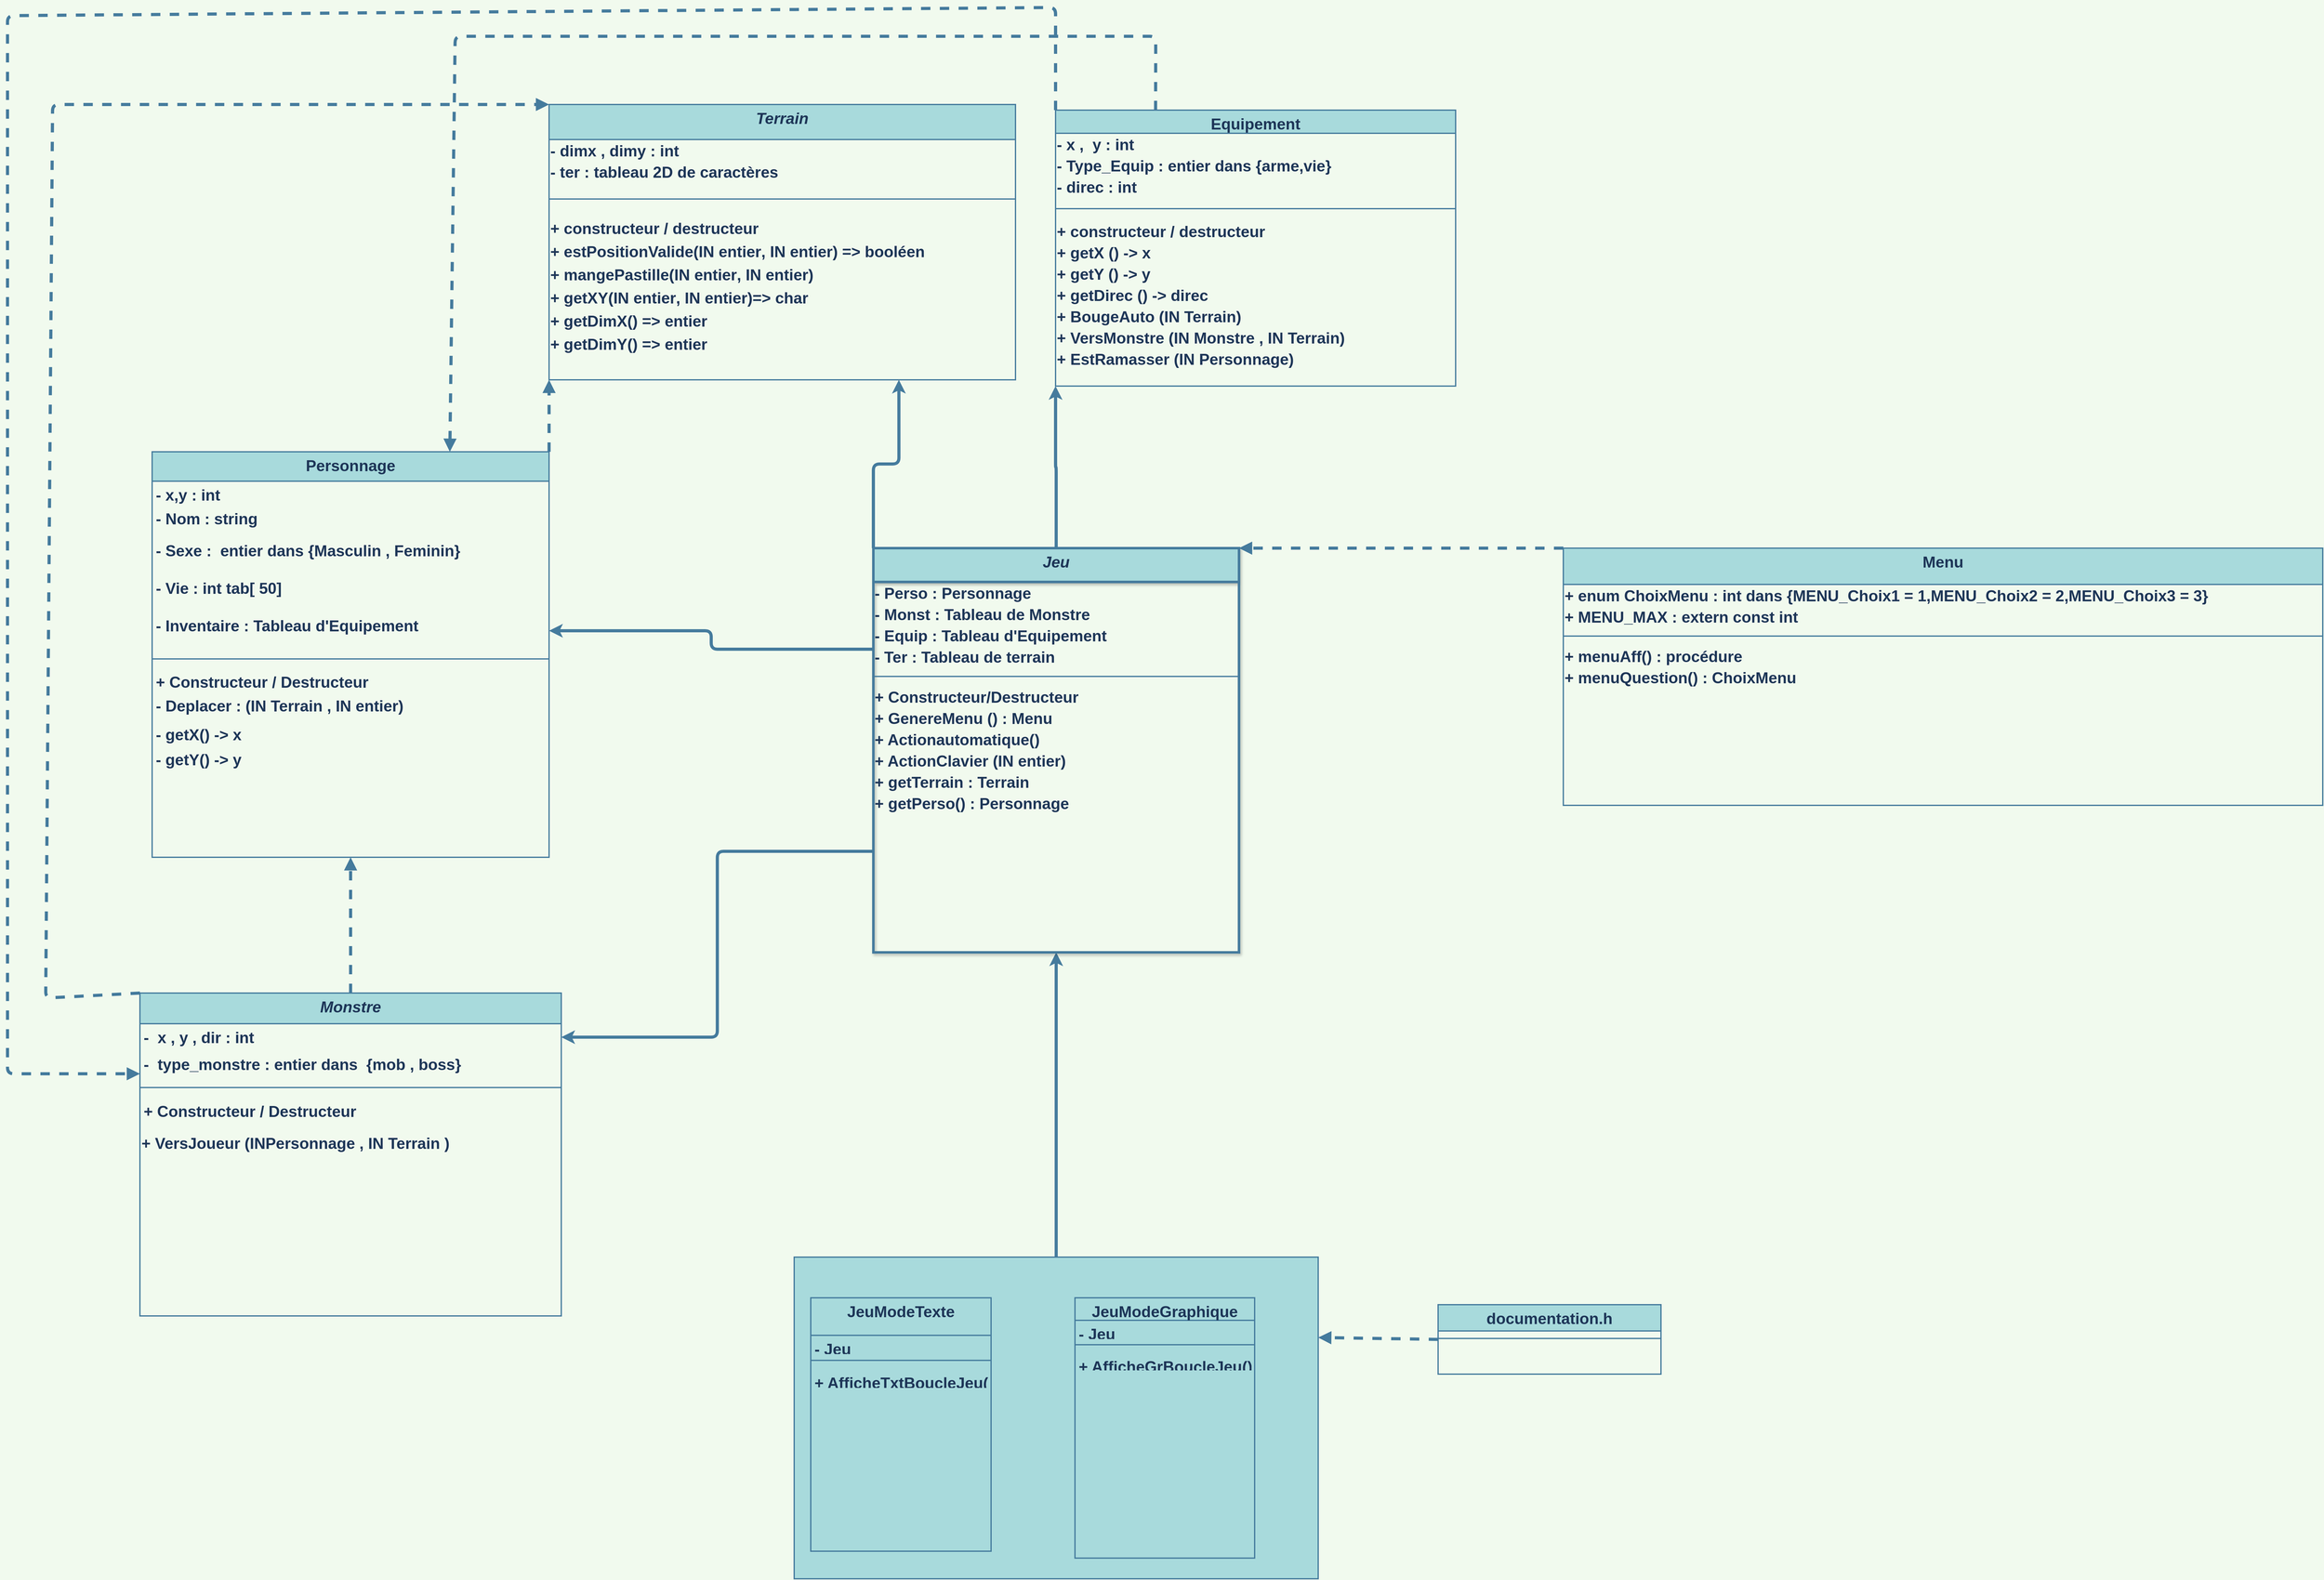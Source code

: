 <mxfile version="17.1.3" type="device"><diagram id="C5RBs43oDa-KdzZeNtuy" name="Page-1"><mxGraphModel dx="6310" dy="3860" grid="0" gridSize="10" guides="1" tooltips="1" connect="1" arrows="1" fold="1" page="0" pageScale="1" pageWidth="1000" pageHeight="1000" background="#F1FAEE" math="0" shadow="0"><root><mxCell id="WIyWlLk6GJQsqaUBKTNV-0"/><mxCell id="WIyWlLk6GJQsqaUBKTNV-1" parent="WIyWlLk6GJQsqaUBKTNV-0"/><mxCell id="L7xb2IefrMlKpJYu9-NM-60" style="edgeStyle=orthogonalEdgeStyle;curved=0;rounded=1;sketch=0;orthogonalLoop=1;jettySize=auto;html=1;exitX=0.5;exitY=0;exitDx=0;exitDy=0;entryX=0.5;entryY=1;entryDx=0;entryDy=0;fontSize=25;fontColor=#1D3557;strokeColor=#457B9D;strokeWidth=5;fillColor=#A8DADC;" edge="1" parent="WIyWlLk6GJQsqaUBKTNV-1" source="qhBG_edndNMFAqphnJtL-30" target="qhBG_edndNMFAqphnJtL-2"><mxGeometry relative="1" as="geometry"/></mxCell><mxCell id="qhBG_edndNMFAqphnJtL-30" value="" style="rounded=0;whiteSpace=wrap;html=1;strokeWidth=2;fontSize=25;fontStyle=1;fillColor=#A8DADC;strokeColor=#457B9D;fontColor=#1D3557;" parent="WIyWlLk6GJQsqaUBKTNV-1" vertex="1"><mxGeometry x="552.5" y="1374" width="837" height="514" as="geometry"/></mxCell><mxCell id="zkfFHV4jXpPFQw0GAbJ--0" value="Monstre" style="swimlane;fontStyle=3;align=center;verticalAlign=top;childLayout=stackLayout;horizontal=1;startSize=49;horizontalStack=0;resizeParent=1;resizeLast=0;collapsible=1;marginBottom=0;rounded=0;shadow=0;strokeWidth=2;fontSize=25;fillColor=#A8DADC;strokeColor=#457B9D;fontColor=#1D3557;" parent="WIyWlLk6GJQsqaUBKTNV-1" vertex="1"><mxGeometry x="-492.5" y="952" width="673" height="516" as="geometry"><mxRectangle x="230" y="140" width="160" height="26" as="alternateBounds"/></mxGeometry></mxCell><mxCell id="qhBG_edndNMFAqphnJtL-62" value="-  x , y , dir : int " style="text;strokeColor=none;fillColor=none;align=left;verticalAlign=top;spacingLeft=4;spacingRight=4;overflow=hidden;rotatable=0;points=[[0,0.5],[1,0.5]];portConstraint=eastwest;strokeWidth=2;fontSize=25;fontStyle=1;fontColor=#1D3557;" parent="zkfFHV4jXpPFQw0GAbJ--0" vertex="1"><mxGeometry y="49" width="673" height="43" as="geometry"/></mxCell><mxCell id="qhBG_edndNMFAqphnJtL-64" value="-  type_monstre : entier dans  {mob , boss}" style="text;strokeColor=none;fillColor=none;align=left;verticalAlign=top;spacingLeft=4;spacingRight=4;overflow=hidden;rotatable=0;points=[[0,0.5],[1,0.5]];portConstraint=eastwest;fontStyle=1;strokeWidth=2;fontSize=25;fontColor=#1D3557;" parent="zkfFHV4jXpPFQw0GAbJ--0" vertex="1"><mxGeometry y="92" width="673" height="43" as="geometry"/></mxCell><mxCell id="zkfFHV4jXpPFQw0GAbJ--4" value="" style="line;html=1;strokeWidth=2;align=left;verticalAlign=middle;spacingTop=-1;spacingLeft=3;spacingRight=3;rotatable=0;labelPosition=right;points=[];portConstraint=eastwest;fontSize=25;fontStyle=1;labelBackgroundColor=#F1FAEE;fillColor=#A8DADC;strokeColor=#457B9D;fontColor=#1D3557;" parent="zkfFHV4jXpPFQw0GAbJ--0" vertex="1"><mxGeometry y="135" width="673" height="32" as="geometry"/></mxCell><mxCell id="qhBG_edndNMFAqphnJtL-63" value="+ Constructeur / Destructeur" style="text;strokeColor=none;fillColor=none;align=left;verticalAlign=top;spacingLeft=4;spacingRight=4;overflow=hidden;rotatable=0;points=[[0,0.5],[1,0.5]];portConstraint=eastwest;strokeWidth=2;fontSize=25;fontStyle=1;fontColor=#1D3557;" parent="zkfFHV4jXpPFQw0GAbJ--0" vertex="1"><mxGeometry y="167" width="673" height="55" as="geometry"/></mxCell><mxCell id="L7xb2IefrMlKpJYu9-NM-72" value="+ VersJoueur (INPersonnage , IN Terrain ) " style="text;html=1;align=left;verticalAlign=middle;resizable=0;points=[];autosize=1;strokeColor=none;fillColor=none;fontSize=25;fontColor=#1D3557;fontStyle=1" vertex="1" parent="zkfFHV4jXpPFQw0GAbJ--0"><mxGeometry y="222" width="673" height="34" as="geometry"/></mxCell><mxCell id="zkfFHV4jXpPFQw0GAbJ--6" value="Personnage" style="swimlane;fontStyle=1;align=center;verticalAlign=top;childLayout=stackLayout;horizontal=1;startSize=47;horizontalStack=0;resizeParent=1;resizeLast=0;collapsible=1;marginBottom=0;rounded=0;shadow=0;strokeWidth=2;fontSize=25;fillColor=#A8DADC;strokeColor=#457B9D;fontColor=#1D3557;" parent="WIyWlLk6GJQsqaUBKTNV-1" vertex="1"><mxGeometry x="-473" y="87" width="634" height="648" as="geometry"><mxRectangle x="130" y="380" width="160" height="26" as="alternateBounds"/></mxGeometry></mxCell><mxCell id="qhBG_edndNMFAqphnJtL-55" value="- x,y : int " style="text;strokeColor=none;fillColor=none;align=left;verticalAlign=top;spacingLeft=4;spacingRight=4;overflow=hidden;rotatable=0;points=[[0,0.5],[1,0.5]];portConstraint=eastwest;strokeWidth=2;fontSize=25;fontStyle=1;fontColor=#1D3557;" parent="zkfFHV4jXpPFQw0GAbJ--6" vertex="1"><mxGeometry y="47" width="634" height="38" as="geometry"/></mxCell><mxCell id="qhBG_edndNMFAqphnJtL-23" value="- Nom : string" style="text;strokeColor=none;fillColor=none;align=left;verticalAlign=top;spacingLeft=4;spacingRight=4;overflow=hidden;rotatable=0;points=[[0,0.5],[1,0.5]];portConstraint=eastwest;strokeWidth=2;fontSize=25;fontStyle=1;fontColor=#1D3557;" parent="zkfFHV4jXpPFQw0GAbJ--6" vertex="1"><mxGeometry y="85" width="634" height="51" as="geometry"/></mxCell><mxCell id="qhBG_edndNMFAqphnJtL-24" value="- Sexe :  entier dans {Masculin , Feminin}&#xA;" style="text;strokeColor=none;fillColor=none;align=left;verticalAlign=top;spacingLeft=4;spacingRight=4;overflow=hidden;rotatable=0;points=[[0,0.5],[1,0.5]];portConstraint=eastwest;strokeWidth=2;fontSize=25;fontStyle=1;fontColor=#1D3557;" parent="zkfFHV4jXpPFQw0GAbJ--6" vertex="1"><mxGeometry y="136" width="634" height="60" as="geometry"/></mxCell><mxCell id="qhBG_edndNMFAqphnJtL-25" value="- Vie : int tab[ 50]" style="text;strokeColor=none;fillColor=none;align=left;verticalAlign=top;spacingLeft=4;spacingRight=4;overflow=hidden;rotatable=0;points=[[0,0.5],[1,0.5]];portConstraint=eastwest;strokeWidth=2;fontSize=25;fontStyle=1;fontColor=#1D3557;" parent="zkfFHV4jXpPFQw0GAbJ--6" vertex="1"><mxGeometry y="196" width="634" height="60" as="geometry"/></mxCell><mxCell id="L7xb2IefrMlKpJYu9-NM-57" value="- Inventaire : Tableau d'Equipement" style="text;strokeColor=none;fillColor=none;align=left;verticalAlign=top;spacingLeft=4;spacingRight=4;overflow=hidden;rotatable=0;points=[[0,0.5],[1,0.5]];portConstraint=eastwest;strokeWidth=2;fontSize=25;fontStyle=1;fontColor=#1D3557;" vertex="1" parent="zkfFHV4jXpPFQw0GAbJ--6"><mxGeometry y="256" width="634" height="60" as="geometry"/></mxCell><mxCell id="zkfFHV4jXpPFQw0GAbJ--9" value="" style="line;html=1;strokeWidth=2;align=left;verticalAlign=middle;spacingTop=-1;spacingLeft=3;spacingRight=3;rotatable=0;labelPosition=right;points=[];portConstraint=eastwest;fontSize=25;fontStyle=1;labelBackgroundColor=#F1FAEE;fillColor=#A8DADC;strokeColor=#457B9D;fontColor=#1D3557;" parent="zkfFHV4jXpPFQw0GAbJ--6" vertex="1"><mxGeometry y="316" width="634" height="30" as="geometry"/></mxCell><mxCell id="qhBG_edndNMFAqphnJtL-52" value="+ Constructeur / Destructeur" style="text;strokeColor=none;fillColor=none;align=left;verticalAlign=top;spacingLeft=4;spacingRight=4;overflow=hidden;rotatable=0;points=[[0,0.5],[1,0.5]];portConstraint=eastwest;strokeWidth=2;fontSize=25;fontStyle=1;fontColor=#1D3557;" parent="zkfFHV4jXpPFQw0GAbJ--6" vertex="1"><mxGeometry y="346" width="634" height="38" as="geometry"/></mxCell><mxCell id="qhBG_edndNMFAqphnJtL-53" value="- Deplacer : (IN Terrain , IN entier)" style="text;strokeColor=none;fillColor=none;align=left;verticalAlign=top;spacingLeft=4;spacingRight=4;overflow=hidden;rotatable=0;points=[[0,0.5],[1,0.5]];portConstraint=eastwest;strokeWidth=2;fontSize=25;fontStyle=1;fontColor=#1D3557;" parent="zkfFHV4jXpPFQw0GAbJ--6" vertex="1"><mxGeometry y="384" width="634" height="46" as="geometry"/></mxCell><mxCell id="qhBG_edndNMFAqphnJtL-54" value="- getX() -&gt; x" style="text;strokeColor=none;fillColor=none;align=left;verticalAlign=top;spacingLeft=4;spacingRight=4;overflow=hidden;rotatable=0;points=[[0,0.5],[1,0.5]];portConstraint=eastwest;strokeWidth=2;fontSize=25;fontStyle=1;fontColor=#1D3557;" parent="zkfFHV4jXpPFQw0GAbJ--6" vertex="1"><mxGeometry y="430" width="634" height="40" as="geometry"/></mxCell><mxCell id="qhBG_edndNMFAqphnJtL-56" value="- getY() -&gt; y" style="text;strokeColor=none;fillColor=none;align=left;verticalAlign=top;spacingLeft=4;spacingRight=4;overflow=hidden;rotatable=0;points=[[0,0.5],[1,0.5]];portConstraint=eastwest;strokeWidth=2;fontSize=25;fontStyle=1;fontColor=#1D3557;" parent="zkfFHV4jXpPFQw0GAbJ--6" vertex="1"><mxGeometry y="470" width="634" height="51" as="geometry"/></mxCell><mxCell id="L7xb2IefrMlKpJYu9-NM-67" style="edgeStyle=orthogonalEdgeStyle;curved=0;rounded=1;sketch=0;orthogonalLoop=1;jettySize=auto;html=1;exitX=0;exitY=0;exitDx=0;exitDy=0;entryX=0.75;entryY=1;entryDx=0;entryDy=0;fontSize=25;fontColor=#1D3557;strokeColor=#457B9D;strokeWidth=5;fillColor=#A8DADC;" edge="1" parent="WIyWlLk6GJQsqaUBKTNV-1" source="qhBG_edndNMFAqphnJtL-2" target="qhBG_edndNMFAqphnJtL-49"><mxGeometry relative="1" as="geometry"/></mxCell><mxCell id="L7xb2IefrMlKpJYu9-NM-68" style="edgeStyle=orthogonalEdgeStyle;curved=0;rounded=1;sketch=0;orthogonalLoop=1;jettySize=auto;html=1;exitX=0.5;exitY=0;exitDx=0;exitDy=0;entryX=0;entryY=1;entryDx=0;entryDy=0;fontSize=25;fontColor=#1D3557;strokeColor=#457B9D;strokeWidth=5;fillColor=#A8DADC;" edge="1" parent="WIyWlLk6GJQsqaUBKTNV-1" source="qhBG_edndNMFAqphnJtL-2" target="qhBG_edndNMFAqphnJtL-8"><mxGeometry relative="1" as="geometry"/></mxCell><mxCell id="L7xb2IefrMlKpJYu9-NM-69" style="edgeStyle=orthogonalEdgeStyle;curved=0;rounded=1;sketch=0;orthogonalLoop=1;jettySize=auto;html=1;exitX=0;exitY=0.25;exitDx=0;exitDy=0;entryX=1;entryY=0.5;entryDx=0;entryDy=0;fontSize=25;fontColor=#1D3557;strokeColor=#457B9D;strokeWidth=5;fillColor=#A8DADC;" edge="1" parent="WIyWlLk6GJQsqaUBKTNV-1" source="qhBG_edndNMFAqphnJtL-2" target="L7xb2IefrMlKpJYu9-NM-57"><mxGeometry relative="1" as="geometry"/></mxCell><mxCell id="L7xb2IefrMlKpJYu9-NM-70" style="edgeStyle=orthogonalEdgeStyle;curved=0;rounded=1;sketch=0;orthogonalLoop=1;jettySize=auto;html=1;exitX=0;exitY=0.75;exitDx=0;exitDy=0;entryX=1;entryY=0.5;entryDx=0;entryDy=0;fontSize=25;fontColor=#1D3557;strokeColor=#457B9D;strokeWidth=5;fillColor=#A8DADC;" edge="1" parent="WIyWlLk6GJQsqaUBKTNV-1" source="qhBG_edndNMFAqphnJtL-2" target="qhBG_edndNMFAqphnJtL-62"><mxGeometry relative="1" as="geometry"/></mxCell><mxCell id="qhBG_edndNMFAqphnJtL-2" value="Jeu" style="swimlane;fontStyle=3;align=center;verticalAlign=top;childLayout=stackLayout;horizontal=1;startSize=54;horizontalStack=0;resizeParent=1;resizeLast=0;collapsible=1;marginBottom=0;rounded=0;shadow=1;strokeWidth=4;fontSize=25;fillColor=#A8DADC;strokeColor=#457B9D;fontColor=#1D3557;glass=0;sketch=0;" parent="WIyWlLk6GJQsqaUBKTNV-1" vertex="1"><mxGeometry x="679" y="241" width="584" height="646" as="geometry"><mxRectangle x="230" y="140" width="160" height="26" as="alternateBounds"/></mxGeometry></mxCell><mxCell id="qhBG_edndNMFAqphnJtL-43" value="&lt;span style=&quot;font-size: 25px;&quot;&gt;- Perso : Personnage&lt;/span&gt;" style="text;html=1;align=left;verticalAlign=middle;resizable=0;points=[];autosize=1;strokeColor=none;fillColor=none;strokeWidth=2;fontSize=25;fontStyle=1;fontColor=#1D3557;rounded=0;shadow=0;" parent="qhBG_edndNMFAqphnJtL-2" vertex="1"><mxGeometry y="54" width="584" height="34" as="geometry"/></mxCell><mxCell id="qhBG_edndNMFAqphnJtL-46" value="&lt;span style=&quot;font-size: 25px;&quot;&gt;- Monst : Tableau de Monstre&lt;/span&gt;" style="text;html=1;align=left;verticalAlign=middle;resizable=0;points=[];autosize=1;strokeColor=none;fillColor=none;strokeWidth=2;fontSize=25;fontStyle=1;fontColor=#1D3557;" parent="qhBG_edndNMFAqphnJtL-2" vertex="1"><mxGeometry y="88" width="584" height="34" as="geometry"/></mxCell><mxCell id="qhBG_edndNMFAqphnJtL-66" value="&lt;span style=&quot;font-size: 25px;&quot;&gt;- Equip : Tableau d'Equipement&lt;/span&gt;" style="text;html=1;align=left;verticalAlign=middle;resizable=0;points=[];autosize=1;strokeColor=none;fillColor=none;strokeWidth=2;fontSize=25;fontStyle=1;fontColor=#1D3557;" parent="qhBG_edndNMFAqphnJtL-2" vertex="1"><mxGeometry y="122" width="584" height="34" as="geometry"/></mxCell><mxCell id="qhBG_edndNMFAqphnJtL-65" value="&lt;span style=&quot;font-size: 25px;&quot;&gt;- Ter : Tableau de terrain&amp;nbsp; &lt;br style=&quot;font-size: 25px;&quot;&gt;&lt;/span&gt;" style="text;html=1;align=left;verticalAlign=middle;resizable=0;points=[];autosize=1;strokeColor=none;fillColor=none;strokeWidth=2;fontSize=25;fontStyle=1;fontColor=#1D3557;" parent="qhBG_edndNMFAqphnJtL-2" vertex="1"><mxGeometry y="156" width="584" height="34" as="geometry"/></mxCell><mxCell id="qhBG_edndNMFAqphnJtL-3" value="" style="line;html=1;strokeWidth=2;align=left;verticalAlign=middle;spacingTop=-1;spacingLeft=3;spacingRight=3;rotatable=0;labelPosition=right;points=[];portConstraint=eastwest;fontSize=25;fontStyle=1;labelBackgroundColor=#F1FAEE;fillColor=#A8DADC;strokeColor=#457B9D;fontColor=#1D3557;" parent="qhBG_edndNMFAqphnJtL-2" vertex="1"><mxGeometry y="190" width="584" height="30" as="geometry"/></mxCell><mxCell id="L7xb2IefrMlKpJYu9-NM-14" value="&lt;span style=&quot;font-size: 25px;&quot;&gt;+ Constructeur/Destructeur&lt;/span&gt;" style="text;html=1;align=left;verticalAlign=middle;resizable=0;points=[];autosize=1;strokeColor=none;fillColor=none;strokeWidth=2;fontSize=25;fontStyle=1;fontColor=#1D3557;" vertex="1" parent="qhBG_edndNMFAqphnJtL-2"><mxGeometry y="220" width="584" height="34" as="geometry"/></mxCell><mxCell id="L7xb2IefrMlKpJYu9-NM-20" value="&lt;span style=&quot;font-size: 25px;&quot;&gt;+ GenereMenu () : Menu &lt;br style=&quot;font-size: 25px;&quot;&gt;&lt;/span&gt;" style="text;html=1;align=left;verticalAlign=middle;resizable=0;points=[];autosize=1;strokeColor=none;fillColor=none;strokeWidth=2;fontSize=25;fontStyle=1;fontColor=#1D3557;" vertex="1" parent="qhBG_edndNMFAqphnJtL-2"><mxGeometry y="254" width="584" height="34" as="geometry"/></mxCell><mxCell id="L7xb2IefrMlKpJYu9-NM-15" value="&lt;span style=&quot;font-size: 25px;&quot;&gt;+ Actionautomatique() &lt;/span&gt;" style="text;html=1;align=left;verticalAlign=middle;resizable=0;points=[];autosize=1;strokeColor=none;fillColor=none;strokeWidth=2;fontSize=25;fontStyle=1;fontColor=#1D3557;" vertex="1" parent="qhBG_edndNMFAqphnJtL-2"><mxGeometry y="288" width="584" height="34" as="geometry"/></mxCell><mxCell id="L7xb2IefrMlKpJYu9-NM-16" value="&lt;span style=&quot;font-size: 25px;&quot;&gt;+ ActionClavier (IN entier)&lt;br style=&quot;font-size: 25px;&quot;&gt;&lt;/span&gt;" style="text;html=1;align=left;verticalAlign=middle;resizable=0;points=[];autosize=1;strokeColor=none;fillColor=none;strokeWidth=2;fontSize=25;fontStyle=1;fontColor=#1D3557;" vertex="1" parent="qhBG_edndNMFAqphnJtL-2"><mxGeometry y="322" width="584" height="34" as="geometry"/></mxCell><mxCell id="L7xb2IefrMlKpJYu9-NM-17" value="&lt;span style=&quot;font-size: 25px;&quot;&gt;+ getTerrain : Terrain&lt;br style=&quot;font-size: 25px;&quot;&gt;&lt;/span&gt;" style="text;html=1;align=left;verticalAlign=middle;resizable=0;points=[];autosize=1;strokeColor=none;fillColor=none;strokeWidth=2;fontSize=25;fontStyle=1;fontColor=#1D3557;" vertex="1" parent="qhBG_edndNMFAqphnJtL-2"><mxGeometry y="356" width="584" height="34" as="geometry"/></mxCell><mxCell id="L7xb2IefrMlKpJYu9-NM-18" value="&lt;span style=&quot;font-size: 25px;&quot;&gt;+ getPerso() : Personnage&amp;nbsp; &lt;br style=&quot;font-size: 25px;&quot;&gt;&lt;/span&gt;" style="text;html=1;align=left;verticalAlign=middle;resizable=0;points=[];autosize=1;strokeColor=none;fillColor=none;strokeWidth=2;fontSize=25;fontStyle=1;fontColor=#1D3557;" vertex="1" parent="qhBG_edndNMFAqphnJtL-2"><mxGeometry y="390" width="584" height="34" as="geometry"/></mxCell><mxCell id="qhBG_edndNMFAqphnJtL-8" value="Equipement" style="swimlane;fontStyle=1;align=center;verticalAlign=top;childLayout=stackLayout;horizontal=1;startSize=37;horizontalStack=0;resizeParent=1;resizeLast=0;collapsible=1;marginBottom=0;rounded=0;shadow=0;strokeWidth=2;fontSize=25;fillColor=#A8DADC;strokeColor=#457B9D;fontColor=#1D3557;" parent="WIyWlLk6GJQsqaUBKTNV-1" vertex="1"><mxGeometry x="970" y="-459" width="639" height="441" as="geometry"><mxRectangle x="550" y="140" width="160" height="26" as="alternateBounds"/></mxGeometry></mxCell><mxCell id="L7xb2IefrMlKpJYu9-NM-44" value="- x ,&amp;nbsp; y : int " style="text;html=1;align=left;verticalAlign=middle;resizable=0;points=[];autosize=1;strokeColor=none;fillColor=none;fontSize=25;fontColor=#1D3557;fontStyle=1" vertex="1" parent="qhBG_edndNMFAqphnJtL-8"><mxGeometry y="37" width="639" height="34" as="geometry"/></mxCell><mxCell id="L7xb2IefrMlKpJYu9-NM-46" value="- Type_Equip : entier dans {arme,vie}" style="text;html=1;align=left;verticalAlign=middle;resizable=0;points=[];autosize=1;strokeColor=none;fillColor=none;fontSize=25;fontColor=#1D3557;fontStyle=1" vertex="1" parent="qhBG_edndNMFAqphnJtL-8"><mxGeometry y="71" width="639" height="34" as="geometry"/></mxCell><mxCell id="L7xb2IefrMlKpJYu9-NM-51" value="- direc : int" style="text;html=1;align=left;verticalAlign=middle;resizable=0;points=[];autosize=1;strokeColor=none;fillColor=none;fontSize=25;fontColor=#1D3557;fontStyle=1" vertex="1" parent="qhBG_edndNMFAqphnJtL-8"><mxGeometry y="105" width="639" height="34" as="geometry"/></mxCell><mxCell id="qhBG_edndNMFAqphnJtL-9" value="" style="line;html=1;strokeWidth=2;align=left;verticalAlign=middle;spacingTop=-1;spacingLeft=3;spacingRight=3;rotatable=0;labelPosition=right;points=[];portConstraint=eastwest;fontSize=25;fontStyle=1;labelBackgroundColor=#F1FAEE;fillColor=#A8DADC;strokeColor=#457B9D;fontColor=#1D3557;" parent="qhBG_edndNMFAqphnJtL-8" vertex="1"><mxGeometry y="139" width="639" height="37" as="geometry"/></mxCell><mxCell id="L7xb2IefrMlKpJYu9-NM-47" value="+ constructeur / destructeur" style="text;html=1;align=left;verticalAlign=middle;resizable=0;points=[];autosize=1;strokeColor=none;fillColor=none;fontSize=25;fontColor=#1D3557;fontStyle=1" vertex="1" parent="qhBG_edndNMFAqphnJtL-8"><mxGeometry y="176" width="639" height="34" as="geometry"/></mxCell><mxCell id="L7xb2IefrMlKpJYu9-NM-48" value="+ getX () -&amp;gt; x" style="text;html=1;align=left;verticalAlign=middle;resizable=0;points=[];autosize=1;strokeColor=none;fillColor=none;fontSize=25;fontColor=#1D3557;fontStyle=1" vertex="1" parent="qhBG_edndNMFAqphnJtL-8"><mxGeometry y="210" width="639" height="34" as="geometry"/></mxCell><mxCell id="L7xb2IefrMlKpJYu9-NM-49" value="+ getY () -&amp;gt; y" style="text;html=1;align=left;verticalAlign=middle;resizable=0;points=[];autosize=1;strokeColor=none;fillColor=none;fontSize=25;fontColor=#1D3557;fontStyle=1" vertex="1" parent="qhBG_edndNMFAqphnJtL-8"><mxGeometry y="244" width="639" height="34" as="geometry"/></mxCell><mxCell id="L7xb2IefrMlKpJYu9-NM-50" value="+ getDirec () -&amp;gt; direc" style="text;html=1;align=left;verticalAlign=middle;resizable=0;points=[];autosize=1;strokeColor=none;fillColor=none;fontSize=25;fontColor=#1D3557;fontStyle=1" vertex="1" parent="qhBG_edndNMFAqphnJtL-8"><mxGeometry y="278" width="639" height="34" as="geometry"/></mxCell><mxCell id="L7xb2IefrMlKpJYu9-NM-52" value="+ BougeAuto (IN Terrain) " style="text;html=1;align=left;verticalAlign=middle;resizable=0;points=[];autosize=1;strokeColor=none;fillColor=none;fontSize=25;fontColor=#1D3557;fontStyle=1" vertex="1" parent="qhBG_edndNMFAqphnJtL-8"><mxGeometry y="312" width="639" height="34" as="geometry"/></mxCell><mxCell id="L7xb2IefrMlKpJYu9-NM-53" value="+ VersMonstre (IN Monstre , IN Terrain) " style="text;html=1;align=left;verticalAlign=middle;resizable=0;points=[];autosize=1;strokeColor=none;fillColor=none;fontSize=25;fontColor=#1D3557;fontStyle=1" vertex="1" parent="qhBG_edndNMFAqphnJtL-8"><mxGeometry y="346" width="639" height="34" as="geometry"/></mxCell><mxCell id="L7xb2IefrMlKpJYu9-NM-54" value="+ EstRamasser (IN Personnage)&amp;nbsp; " style="text;html=1;align=left;verticalAlign=middle;resizable=0;points=[];autosize=1;strokeColor=none;fillColor=none;fontSize=25;fontColor=#1D3557;fontStyle=1" vertex="1" parent="qhBG_edndNMFAqphnJtL-8"><mxGeometry y="380" width="639" height="34" as="geometry"/></mxCell><mxCell id="qhBG_edndNMFAqphnJtL-31" value="JeuModeTexte" style="swimlane;fontStyle=1;align=center;verticalAlign=top;childLayout=stackLayout;horizontal=1;startSize=60;horizontalStack=0;resizeParent=1;resizeLast=0;collapsible=1;marginBottom=0;rounded=0;shadow=0;strokeWidth=2;fontSize=25;fillColor=#A8DADC;strokeColor=#457B9D;fontColor=#1D3557;" parent="WIyWlLk6GJQsqaUBKTNV-1" vertex="1"><mxGeometry x="579" y="1439" width="288" height="405" as="geometry"><mxRectangle x="340" y="380" width="170" height="26" as="alternateBounds"/></mxGeometry></mxCell><mxCell id="qhBG_edndNMFAqphnJtL-35" value="- Jeu" style="text;strokeColor=none;fillColor=none;align=left;verticalAlign=top;spacingLeft=4;spacingRight=4;overflow=hidden;rotatable=0;points=[[0,0.5],[1,0.5]];portConstraint=eastwest;strokeWidth=2;fontSize=25;fontStyle=1;fontColor=#1D3557;" parent="qhBG_edndNMFAqphnJtL-31" vertex="1"><mxGeometry y="60" width="288" height="26" as="geometry"/></mxCell><mxCell id="qhBG_edndNMFAqphnJtL-32" value="" style="line;html=1;strokeWidth=2;align=left;verticalAlign=middle;spacingTop=-1;spacingLeft=3;spacingRight=3;rotatable=0;labelPosition=right;points=[];portConstraint=eastwest;fontSize=25;fontStyle=1;labelBackgroundColor=#F1FAEE;fillColor=#A8DADC;strokeColor=#457B9D;fontColor=#1D3557;" parent="qhBG_edndNMFAqphnJtL-31" vertex="1"><mxGeometry y="86" width="288" height="28" as="geometry"/></mxCell><mxCell id="qhBG_edndNMFAqphnJtL-38" value="+ AfficheTxtBoucleJeu()" style="text;strokeColor=none;fillColor=none;align=left;verticalAlign=top;spacingLeft=4;spacingRight=4;overflow=hidden;rotatable=0;points=[[0,0.5],[1,0.5]];portConstraint=eastwest;strokeWidth=2;fontSize=25;fontStyle=1;fontColor=#1D3557;" parent="qhBG_edndNMFAqphnJtL-31" vertex="1"><mxGeometry y="114" width="288" height="26" as="geometry"/></mxCell><mxCell id="qhBG_edndNMFAqphnJtL-33" value="JeuModeGraphique" style="swimlane;fontStyle=1;align=center;verticalAlign=top;childLayout=stackLayout;horizontal=1;startSize=36;horizontalStack=0;resizeParent=1;resizeLast=0;collapsible=1;marginBottom=0;rounded=0;shadow=0;strokeWidth=2;fontSize=25;fillColor=#A8DADC;strokeColor=#457B9D;fontColor=#1D3557;" parent="WIyWlLk6GJQsqaUBKTNV-1" vertex="1"><mxGeometry x="1001" y="1439" width="287" height="416" as="geometry"><mxRectangle x="340" y="380" width="170" height="26" as="alternateBounds"/></mxGeometry></mxCell><mxCell id="qhBG_edndNMFAqphnJtL-36" value="- Jeu" style="text;strokeColor=none;fillColor=none;align=left;verticalAlign=top;spacingLeft=4;spacingRight=4;overflow=hidden;rotatable=0;points=[[0,0.5],[1,0.5]];portConstraint=eastwest;strokeWidth=2;fontSize=25;fontStyle=1;fontColor=#1D3557;" parent="qhBG_edndNMFAqphnJtL-33" vertex="1"><mxGeometry y="36" width="287" height="26" as="geometry"/></mxCell><mxCell id="qhBG_edndNMFAqphnJtL-34" value="" style="line;html=1;strokeWidth=2;align=left;verticalAlign=middle;spacingTop=-1;spacingLeft=3;spacingRight=3;rotatable=0;labelPosition=right;points=[];portConstraint=eastwest;fontSize=25;fontStyle=1;labelBackgroundColor=#F1FAEE;fillColor=#A8DADC;strokeColor=#457B9D;fontColor=#1D3557;" parent="qhBG_edndNMFAqphnJtL-33" vertex="1"><mxGeometry y="62" width="287" height="26" as="geometry"/></mxCell><mxCell id="qhBG_edndNMFAqphnJtL-37" value="+ AfficheGrBoucleJeu()" style="text;strokeColor=none;fillColor=none;align=left;verticalAlign=top;spacingLeft=4;spacingRight=4;overflow=hidden;rotatable=0;points=[[0,0.5],[1,0.5]];portConstraint=eastwest;strokeWidth=2;fontSize=25;fontStyle=1;fontColor=#1D3557;" parent="qhBG_edndNMFAqphnJtL-33" vertex="1"><mxGeometry y="88" width="287" height="24" as="geometry"/></mxCell><mxCell id="qhBG_edndNMFAqphnJtL-49" value="Terrain" style="swimlane;fontStyle=3;align=center;verticalAlign=top;childLayout=stackLayout;horizontal=1;startSize=56;horizontalStack=0;resizeParent=1;resizeLast=0;collapsible=1;marginBottom=0;rounded=0;shadow=0;strokeWidth=2;fontSize=25;fillColor=#A8DADC;strokeColor=#457B9D;fontColor=#1D3557;" parent="WIyWlLk6GJQsqaUBKTNV-1" vertex="1"><mxGeometry x="161" y="-468" width="745" height="440" as="geometry"><mxRectangle x="230" y="140" width="160" height="26" as="alternateBounds"/></mxGeometry></mxCell><mxCell id="qhBG_edndNMFAqphnJtL-51" value="&lt;div style=&quot;font-size: 25px;&quot; align=&quot;left&quot;&gt;&lt;span style=&quot;font-size: 25px;&quot;&gt;- dimx , dimy : int&lt;/span&gt;&lt;/div&gt;" style="text;html=1;align=left;verticalAlign=middle;resizable=0;points=[];autosize=1;strokeColor=none;fillColor=none;strokeWidth=2;fontSize=25;fontStyle=1;fontColor=#1D3557;" parent="qhBG_edndNMFAqphnJtL-49" vertex="1"><mxGeometry y="56" width="745" height="34" as="geometry"/></mxCell><mxCell id="L7xb2IefrMlKpJYu9-NM-7" value="&lt;div style=&quot;font-size: 25px;&quot;&gt;&lt;div style=&quot;font-size: 25px;&quot;&gt;&lt;span style=&quot;font-size: 25px;&quot;&gt;- ter : tableau 2D de caractères&lt;/span&gt;&lt;br style=&quot;font-size: 25px;&quot;&gt;&lt;/div&gt;&lt;span style=&quot;font-size: 25px;&quot;&gt;&lt;/span&gt;&lt;/div&gt;" style="text;html=1;align=left;verticalAlign=middle;resizable=0;points=[];autosize=1;strokeColor=none;fillColor=none;strokeWidth=2;fontSize=25;fontStyle=1;fontColor=#1D3557;" vertex="1" parent="qhBG_edndNMFAqphnJtL-49"><mxGeometry y="90" width="745" height="34" as="geometry"/></mxCell><mxCell id="qhBG_edndNMFAqphnJtL-50" value="" style="line;html=1;strokeWidth=2;align=center;verticalAlign=middle;spacingTop=-1;spacingLeft=3;spacingRight=3;rotatable=0;labelPosition=right;points=[];portConstraint=eastwest;fontSize=25;fontStyle=1;labelBackgroundColor=#F1FAEE;fillColor=#A8DADC;strokeColor=#457B9D;fontColor=#1D3557;" parent="qhBG_edndNMFAqphnJtL-49" vertex="1"><mxGeometry y="124" width="745" height="54" as="geometry"/></mxCell><mxCell id="L7xb2IefrMlKpJYu9-NM-29" value="&lt;span class=&quot;markedContent&quot; id=&quot;page63R_mcid38&quot; style=&quot;font-size: 25px;&quot;&gt;&lt;span style=&quot;left: 215.772px; top: 194.779px; font-size: 25px; font-family: sans-serif; transform: scaleX(0.765);&quot; dir=&quot;ltr&quot;&gt;+ constructeur / destructeur&lt;/span&gt;&lt;/span&gt;" style="text;html=1;align=left;verticalAlign=middle;resizable=0;points=[];autosize=1;strokeColor=none;fillColor=none;strokeWidth=2;fontSize=25;fontStyle=1;fontColor=#1D3557;" vertex="1" parent="qhBG_edndNMFAqphnJtL-49"><mxGeometry y="178" width="745" height="37" as="geometry"/></mxCell><mxCell id="L7xb2IefrMlKpJYu9-NM-31" value="&lt;span class=&quot;markedContent&quot; id=&quot;page63R_mcid39&quot; style=&quot;font-size: 25px;&quot;&gt;&lt;span style=&quot;left: 215.772px; top: 210.043px; font-size: 25px; font-family: sans-serif; transform: scaleX(0.833);&quot; dir=&quot;ltr&quot;&gt;+ estPositionValide(IN &lt;/span&gt;&lt;span style=&quot;left: 341.196px; top: 210.043px; font-size: 25px; font-family: sans-serif; transform: scaleX(0.772);&quot; dir=&quot;ltr&quot;&gt;entier&lt;/span&gt;&lt;span style=&quot;left: 371.46px; top: 210.043px; font-size: 25px; font-family: sans-serif; transform: scaleX(0.892);&quot; dir=&quot;ltr&quot;&gt;, IN &lt;/span&gt;&lt;span style=&quot;left: 395.076px; top: 210.043px; font-size: 25px; font-family: sans-serif; transform: scaleX(0.772);&quot; dir=&quot;ltr&quot;&gt;entier&lt;/span&gt;&lt;span style=&quot;left: 425.172px; top: 210.043px; font-size: 25px; font-family: sans-serif; transform: scaleX(0.834);&quot; dir=&quot;ltr&quot;&gt;) &lt;/span&gt;&lt;span style=&quot;left: 432.948px; top: 210.043px; font-size: 25px; font-family: sans-serif;&quot; dir=&quot;ltr&quot;&gt;=&lt;/span&gt;&lt;span style=&quot;left: 440.436px; top: 210.043px; font-size: 25px; font-family: sans-serif; transform: scaleX(0.769);&quot; dir=&quot;ltr&quot;&gt;&amp;gt; booléen&lt;/span&gt;&lt;/span&gt;" style="text;html=1;align=left;verticalAlign=middle;resizable=0;points=[];autosize=1;strokeColor=none;fillColor=none;strokeWidth=2;fontSize=25;fontStyle=1;fontColor=#1D3557;" vertex="1" parent="qhBG_edndNMFAqphnJtL-49"><mxGeometry y="215" width="745" height="37" as="geometry"/></mxCell><mxCell id="L7xb2IefrMlKpJYu9-NM-33" value="&lt;span class=&quot;markedContent&quot; id=&quot;page63R_mcid41&quot; style=&quot;font-size: 25px;&quot;&gt;&lt;span style=&quot;left: 215.772px; top: 225.163px; font-size: 25px; font-family: sans-serif; transform: scaleX(0.787);&quot; dir=&quot;ltr&quot;&gt;+ mangePastille(&lt;/span&gt;&lt;/span&gt;&lt;span class=&quot;markedContent&quot; id=&quot;page63R_mcid42&quot; style=&quot;font-size: 25px;&quot;&gt;&lt;span style=&quot;left: 305.052px; top: 225.163px; font-size: 25px; font-family: sans-serif; transform: scaleX(0.942);&quot; dir=&quot;ltr&quot;&gt;IN &lt;/span&gt;&lt;/span&gt;&lt;span class=&quot;markedContent&quot; id=&quot;page63R_mcid43&quot; style=&quot;font-size: 25px;&quot;&gt;&lt;span style=&quot;left: 322.044px; top: 225.163px; font-size: 25px; font-family: sans-serif; transform: scaleX(0.776);&quot; dir=&quot;ltr&quot;&gt;entier&lt;/span&gt;&lt;/span&gt;&lt;span class=&quot;markedContent&quot; id=&quot;page63R_mcid44&quot; style=&quot;font-size: 25px;&quot;&gt;&lt;span style=&quot;left: 352.452px; top: 225.163px; font-size: 25px; font-family: sans-serif; transform: scaleX(0.892);&quot; dir=&quot;ltr&quot;&gt;, IN &lt;/span&gt;&lt;/span&gt;&lt;span class=&quot;markedContent&quot; id=&quot;page63R_mcid45&quot; style=&quot;font-size: 25px;&quot;&gt;&lt;span style=&quot;left: 376.068px; top: 225.163px; font-size: 25px; font-family: sans-serif; transform: scaleX(0.773);&quot; dir=&quot;ltr&quot;&gt;entier&lt;/span&gt;&lt;/span&gt;&lt;span class=&quot;markedContent&quot; id=&quot;page63R_mcid46&quot; style=&quot;font-size: 25px;&quot;&gt;&lt;span style=&quot;left: 406.308px; top: 225.163px; font-size: 25px; font-family: sans-serif;&quot; dir=&quot;ltr&quot;&gt;)&lt;/span&gt;&lt;/span&gt;" style="text;html=1;align=left;verticalAlign=middle;resizable=0;points=[];autosize=1;strokeColor=none;fillColor=none;strokeWidth=2;fontSize=25;fontStyle=1;fontColor=#1D3557;" vertex="1" parent="qhBG_edndNMFAqphnJtL-49"><mxGeometry y="252" width="745" height="37" as="geometry"/></mxCell><mxCell id="L7xb2IefrMlKpJYu9-NM-34" value="&lt;span class=&quot;markedContent&quot; id=&quot;page63R_mcid48&quot; style=&quot;font-size: 25px;&quot;&gt;&lt;span style=&quot;left: 215.772px; top: 240.427px; font-size: 25px; font-family: sans-serif; transform: scaleX(0.85);&quot; dir=&quot;ltr&quot;&gt;+ getXY&lt;/span&gt;&lt;span style=&quot;left: 261.708px; top: 240.427px; font-size: 25px; font-family: sans-serif; transform: scaleX(0.924);&quot; dir=&quot;ltr&quot;&gt;(IN &lt;/span&gt;&lt;span style=&quot;left: 283.164px; top: 240.427px; font-size: 25px; font-family: sans-serif; transform: scaleX(0.776);&quot; dir=&quot;ltr&quot;&gt;entier&lt;/span&gt;&lt;span style=&quot;left: 313.548px; top: 240.427px; font-size: 25px; font-family: sans-serif; transform: scaleX(0.892);&quot; dir=&quot;ltr&quot;&gt;, IN &lt;/span&gt;&lt;span style=&quot;left: 337.164px; top: 240.427px; font-size: 25px; font-family: sans-serif; transform: scaleX(0.772);&quot; dir=&quot;ltr&quot;&gt;entier&lt;/span&gt;&lt;span style=&quot;left: 367.428px; top: 240.427px; font-size: 25px; font-family: sans-serif;&quot; dir=&quot;ltr&quot;&gt;)&lt;/span&gt;&lt;span style=&quot;left: 375.06px; top: 240.427px; font-size: 25px; font-family: sans-serif; transform: scaleX(0.736);&quot; dir=&quot;ltr&quot;&gt;=&amp;gt; char&lt;/span&gt;&lt;/span&gt;" style="text;html=1;align=left;verticalAlign=middle;resizable=0;points=[];autosize=1;strokeColor=none;fillColor=none;strokeWidth=2;fontSize=25;fontStyle=1;fontColor=#1D3557;" vertex="1" parent="qhBG_edndNMFAqphnJtL-49"><mxGeometry y="289" width="745" height="37" as="geometry"/></mxCell><mxCell id="L7xb2IefrMlKpJYu9-NM-35" value="&lt;span class=&quot;markedContent&quot; id=&quot;page63R_mcid49&quot; style=&quot;font-size: 25px;&quot;&gt;&lt;span style=&quot;left: 215.772px; top: 255.547px; font-size: 25px; font-family: sans-serif; transform: scaleX(0.786);&quot; dir=&quot;ltr&quot;&gt;+ getDimX() =&amp;gt; entier&lt;/span&gt;&lt;/span&gt;" style="text;html=1;align=left;verticalAlign=middle;resizable=0;points=[];autosize=1;strokeColor=none;fillColor=none;strokeWidth=2;fontSize=25;fontStyle=1;fontColor=#1D3557;" vertex="1" parent="qhBG_edndNMFAqphnJtL-49"><mxGeometry y="326" width="745" height="37" as="geometry"/></mxCell><mxCell id="L7xb2IefrMlKpJYu9-NM-36" value="&lt;span class=&quot;markedContent&quot; id=&quot;page63R_mcid50&quot; style=&quot;font-size: 25px;&quot;&gt;&lt;span style=&quot;left: 215.772px; top: 270.667px; font-size: 25px; font-family: sans-serif; transform: scaleX(0.791);&quot; dir=&quot;ltr&quot;&gt;+ getDimY() =&amp;gt; entier&lt;/span&gt;&lt;/span&gt;" style="text;html=1;align=left;verticalAlign=middle;resizable=0;points=[];autosize=1;strokeColor=none;fillColor=none;strokeWidth=2;fontSize=25;fontStyle=1;fontColor=#1D3557;" vertex="1" parent="qhBG_edndNMFAqphnJtL-49"><mxGeometry y="363" width="745" height="37" as="geometry"/></mxCell><mxCell id="L7xb2IefrMlKpJYu9-NM-8" value="Menu" style="swimlane;fontStyle=1;align=center;verticalAlign=top;childLayout=stackLayout;horizontal=1;startSize=58;horizontalStack=0;resizeParent=1;resizeLast=0;collapsible=1;marginBottom=0;rounded=0;shadow=0;strokeWidth=2;fontSize=25;fillColor=#A8DADC;strokeColor=#457B9D;fontColor=#1D3557;" vertex="1" parent="WIyWlLk6GJQsqaUBKTNV-1"><mxGeometry x="1781" y="241" width="1213" height="411" as="geometry"><mxRectangle x="550" y="140" width="160" height="26" as="alternateBounds"/></mxGeometry></mxCell><mxCell id="L7xb2IefrMlKpJYu9-NM-10" value="&lt;div style=&quot;font-size: 25px;&quot; align=&quot;left&quot;&gt;&lt;span style=&quot;font-size: 25px;&quot;&gt;+ enum ChoixMenu : int dans {MENU_Choix1 = 1,&lt;/span&gt;&lt;span style=&quot;font-size: 25px;&quot;&gt;&lt;span style=&quot;font-size: 25px;&quot;&gt;MENU_Choix2 = 2,&lt;/span&gt;&lt;/span&gt;&lt;span style=&quot;font-size: 25px;&quot;&gt;&lt;span style=&quot;font-size: 25px;&quot;&gt;&lt;span style=&quot;font-size: 25px;&quot;&gt;MENU_Choix3 = 3&lt;/span&gt;&lt;/span&gt;}&lt;br style=&quot;font-size: 25px;&quot;&gt;&lt;/span&gt;&lt;/div&gt;" style="text;html=1;align=left;verticalAlign=middle;resizable=0;points=[];autosize=1;strokeColor=none;fillColor=none;strokeWidth=2;fontSize=25;fontStyle=1;fontColor=#1D3557;" vertex="1" parent="L7xb2IefrMlKpJYu9-NM-8"><mxGeometry y="58" width="1213" height="34" as="geometry"/></mxCell><mxCell id="L7xb2IefrMlKpJYu9-NM-11" value="&lt;span style=&quot;font-size: 25px;&quot;&gt;+ MENU_MAX : extern const int &lt;br style=&quot;font-size: 25px;&quot;&gt;&lt;/span&gt;" style="text;html=1;align=left;verticalAlign=middle;resizable=0;points=[];autosize=1;strokeColor=none;fillColor=none;strokeWidth=2;fontSize=25;fontStyle=1;fontColor=#1D3557;" vertex="1" parent="L7xb2IefrMlKpJYu9-NM-8"><mxGeometry y="92" width="1213" height="34" as="geometry"/></mxCell><mxCell id="L7xb2IefrMlKpJYu9-NM-9" value="" style="line;html=1;strokeWidth=2;align=left;verticalAlign=middle;spacingTop=-1;spacingLeft=3;spacingRight=3;rotatable=0;labelPosition=right;points=[];portConstraint=eastwest;fontSize=25;fontStyle=1;labelBackgroundColor=#F1FAEE;fillColor=#A8DADC;strokeColor=#457B9D;fontColor=#1D3557;" vertex="1" parent="L7xb2IefrMlKpJYu9-NM-8"><mxGeometry y="126" width="1213" height="29" as="geometry"/></mxCell><mxCell id="L7xb2IefrMlKpJYu9-NM-12" value="+&lt;span style=&quot;font-size: 25px;&quot;&gt; menuAff() : procédure &lt;br style=&quot;font-size: 25px;&quot;&gt;&lt;/span&gt;" style="text;html=1;align=left;verticalAlign=middle;resizable=0;points=[];autosize=1;strokeColor=none;fillColor=none;strokeWidth=2;fontSize=25;fontStyle=1;fontColor=#1D3557;" vertex="1" parent="L7xb2IefrMlKpJYu9-NM-8"><mxGeometry y="155" width="1213" height="34" as="geometry"/></mxCell><mxCell id="L7xb2IefrMlKpJYu9-NM-13" value="&lt;span style=&quot;font-size: 25px;&quot;&gt;+ menuQuestion() :  ChoixMenu &lt;/span&gt;" style="text;html=1;align=left;verticalAlign=middle;resizable=0;points=[];autosize=1;strokeColor=none;fillColor=none;strokeWidth=2;fontSize=25;fontStyle=1;fontColor=#1D3557;" vertex="1" parent="L7xb2IefrMlKpJYu9-NM-8"><mxGeometry y="189" width="1213" height="34" as="geometry"/></mxCell><mxCell id="L7xb2IefrMlKpJYu9-NM-37" value="documentation.h" style="swimlane;fontStyle=1;align=center;verticalAlign=top;childLayout=stackLayout;horizontal=1;startSize=42;horizontalStack=0;resizeParent=1;resizeLast=0;collapsible=1;marginBottom=0;rounded=0;shadow=0;strokeWidth=2;fontSize=25;fillColor=#A8DADC;strokeColor=#457B9D;fontColor=#1D3557;" vertex="1" parent="WIyWlLk6GJQsqaUBKTNV-1"><mxGeometry x="1581" y="1450" width="356" height="111" as="geometry"><mxRectangle x="550" y="140" width="160" height="26" as="alternateBounds"/></mxGeometry></mxCell><mxCell id="L7xb2IefrMlKpJYu9-NM-40" value="" style="line;html=1;strokeWidth=2;align=left;verticalAlign=middle;spacingTop=-1;spacingLeft=3;spacingRight=3;rotatable=0;labelPosition=right;points=[];portConstraint=eastwest;fontSize=25;fontStyle=1;labelBackgroundColor=#F1FAEE;fillColor=#A8DADC;strokeColor=#457B9D;fontColor=#1D3557;" vertex="1" parent="L7xb2IefrMlKpJYu9-NM-37"><mxGeometry y="42" width="356" height="24" as="geometry"/></mxCell><mxCell id="L7xb2IefrMlKpJYu9-NM-58" value="" style="html=1;verticalAlign=bottom;endArrow=block;dashed=1;endSize=8;rounded=1;sketch=0;fontSize=25;fontColor=#1D3557;strokeColor=#457B9D;fillColor=#A8DADC;curved=0;exitX=0;exitY=0.5;exitDx=0;exitDy=0;entryX=1;entryY=0.25;entryDx=0;entryDy=0;strokeWidth=5;endFill=1;" edge="1" parent="WIyWlLk6GJQsqaUBKTNV-1" source="L7xb2IefrMlKpJYu9-NM-37" target="qhBG_edndNMFAqphnJtL-30"><mxGeometry relative="1" as="geometry"><mxPoint x="1408" y="1003" as="sourcePoint"/><mxPoint x="1184" y="1013" as="targetPoint"/></mxGeometry></mxCell><mxCell id="L7xb2IefrMlKpJYu9-NM-71" value="" style="html=1;verticalAlign=bottom;endArrow=block;dashed=1;endSize=8;rounded=1;sketch=0;fontSize=25;fontColor=#1D3557;strokeColor=#457B9D;fillColor=#A8DADC;curved=0;strokeWidth=5;endFill=1;exitX=0;exitY=0;exitDx=0;exitDy=0;entryX=1;entryY=0;entryDx=0;entryDy=0;" edge="1" parent="WIyWlLk6GJQsqaUBKTNV-1" source="L7xb2IefrMlKpJYu9-NM-8" target="qhBG_edndNMFAqphnJtL-2"><mxGeometry relative="1" as="geometry"><mxPoint x="1783" y="270" as="sourcePoint"/><mxPoint x="1294" y="255" as="targetPoint"/><Array as="points"/></mxGeometry></mxCell><mxCell id="L7xb2IefrMlKpJYu9-NM-73" value="" style="html=1;verticalAlign=bottom;endArrow=block;dashed=1;endSize=8;rounded=1;sketch=0;fontSize=25;fontColor=#1D3557;strokeColor=#457B9D;fillColor=#A8DADC;curved=0;exitX=0.5;exitY=0;exitDx=0;exitDy=0;entryX=0.5;entryY=1;entryDx=0;entryDy=0;strokeWidth=5;endFill=1;" edge="1" parent="WIyWlLk6GJQsqaUBKTNV-1" source="zkfFHV4jXpPFQw0GAbJ--0" target="zkfFHV4jXpPFQw0GAbJ--6"><mxGeometry relative="1" as="geometry"><mxPoint x="-116.5" y="866" as="sourcePoint"/><mxPoint x="-308" y="863" as="targetPoint"/></mxGeometry></mxCell><mxCell id="L7xb2IefrMlKpJYu9-NM-74" value="" style="html=1;verticalAlign=bottom;endArrow=block;dashed=1;endSize=8;rounded=1;sketch=0;fontSize=25;fontColor=#1D3557;strokeColor=#457B9D;fillColor=#A8DADC;curved=0;exitX=0;exitY=0;exitDx=0;exitDy=0;entryX=0;entryY=0;entryDx=0;entryDy=0;strokeWidth=5;endFill=1;" edge="1" parent="WIyWlLk6GJQsqaUBKTNV-1" source="zkfFHV4jXpPFQw0GAbJ--0" target="qhBG_edndNMFAqphnJtL-49"><mxGeometry relative="1" as="geometry"><mxPoint x="-609" y="1052" as="sourcePoint"/><mxPoint x="-609" y="835" as="targetPoint"/><Array as="points"><mxPoint x="-643" y="960"/><mxPoint x="-632" y="-468"/></Array></mxGeometry></mxCell><mxCell id="L7xb2IefrMlKpJYu9-NM-75" value="" style="html=1;verticalAlign=bottom;endArrow=block;dashed=1;endSize=8;rounded=1;sketch=0;fontSize=25;fontColor=#1D3557;strokeColor=#457B9D;fillColor=#A8DADC;curved=0;exitX=1;exitY=0;exitDx=0;exitDy=0;entryX=0;entryY=1;entryDx=0;entryDy=0;strokeWidth=5;endFill=1;" edge="1" parent="WIyWlLk6GJQsqaUBKTNV-1" source="zkfFHV4jXpPFQw0GAbJ--6" target="qhBG_edndNMFAqphnJtL-49"><mxGeometry relative="1" as="geometry"><mxPoint x="-49" y="79" as="sourcePoint"/><mxPoint x="-49" y="-138" as="targetPoint"/></mxGeometry></mxCell><mxCell id="L7xb2IefrMlKpJYu9-NM-77" value="" style="html=1;verticalAlign=bottom;endArrow=block;dashed=1;endSize=8;rounded=1;sketch=0;fontSize=25;fontColor=#1D3557;strokeColor=#457B9D;fillColor=#A8DADC;curved=0;exitX=0.25;exitY=0;exitDx=0;exitDy=0;entryX=0.75;entryY=0;entryDx=0;entryDy=0;strokeWidth=5;endFill=1;" edge="1" parent="WIyWlLk6GJQsqaUBKTNV-1" source="qhBG_edndNMFAqphnJtL-8" target="zkfFHV4jXpPFQw0GAbJ--6"><mxGeometry relative="1" as="geometry"><mxPoint x="1045" y="-526" as="sourcePoint"/><mxPoint x="1045" y="-641" as="targetPoint"/><Array as="points"><mxPoint x="1130" y="-577"/><mxPoint x="11" y="-577"/></Array></mxGeometry></mxCell><mxCell id="L7xb2IefrMlKpJYu9-NM-78" value="" style="html=1;verticalAlign=bottom;endArrow=block;dashed=1;endSize=8;rounded=1;sketch=0;fontSize=25;fontColor=#1D3557;strokeColor=#457B9D;fillColor=#A8DADC;curved=0;exitX=0;exitY=0;exitDx=0;exitDy=0;entryX=0;entryY=0.25;entryDx=0;entryDy=0;strokeWidth=5;endFill=1;" edge="1" parent="WIyWlLk6GJQsqaUBKTNV-1" source="qhBG_edndNMFAqphnJtL-8" target="zkfFHV4jXpPFQw0GAbJ--0"><mxGeometry relative="1" as="geometry"><mxPoint x="983.25" y="-600" as="sourcePoint"/><mxPoint x="-144" y="-54" as="targetPoint"/><Array as="points"><mxPoint x="970" y="-623"/><mxPoint x="-704" y="-610"/><mxPoint x="-704" y="1081"/></Array></mxGeometry></mxCell></root></mxGraphModel></diagram></mxfile>